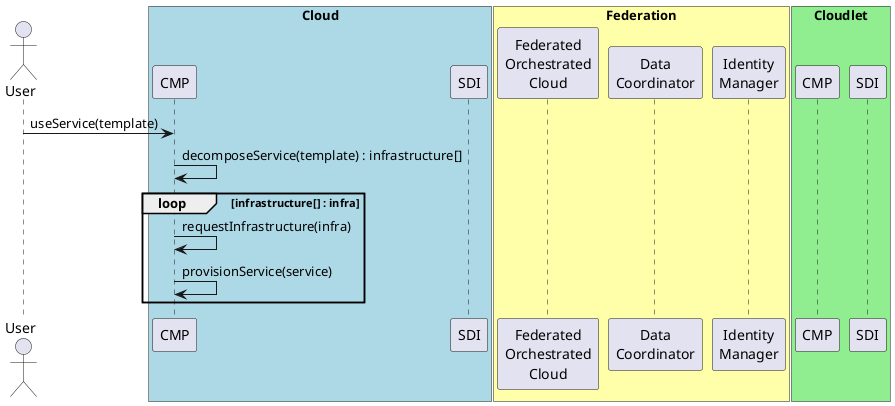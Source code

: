 @startuml
Actor "User" As User

box "Cloud" #lightBlue
participant "CMP" as CMPM
participant "SDI" as SDIM
end box
box "Federation" #ffffaa
participant "Federated\nOrchestrated\nCloud" as FOC
participant "Data\nCoordinator" as DC
participant "Identity\nManager" as IM
end box
box "Cloudlet" #lightgreen
participant "CMP" as CMPS
participant "SDI" as SDIS
end box
User -> CMPM : useService(template)
CMPM -> CMPM : decomposeService(template) : infrastructure[]
loop  infrastructure[] : infra
CMPM -> CMPM : requestInfrastructure(infra)
CMPM -> CMPM : provisionService(service)
end
@endum
